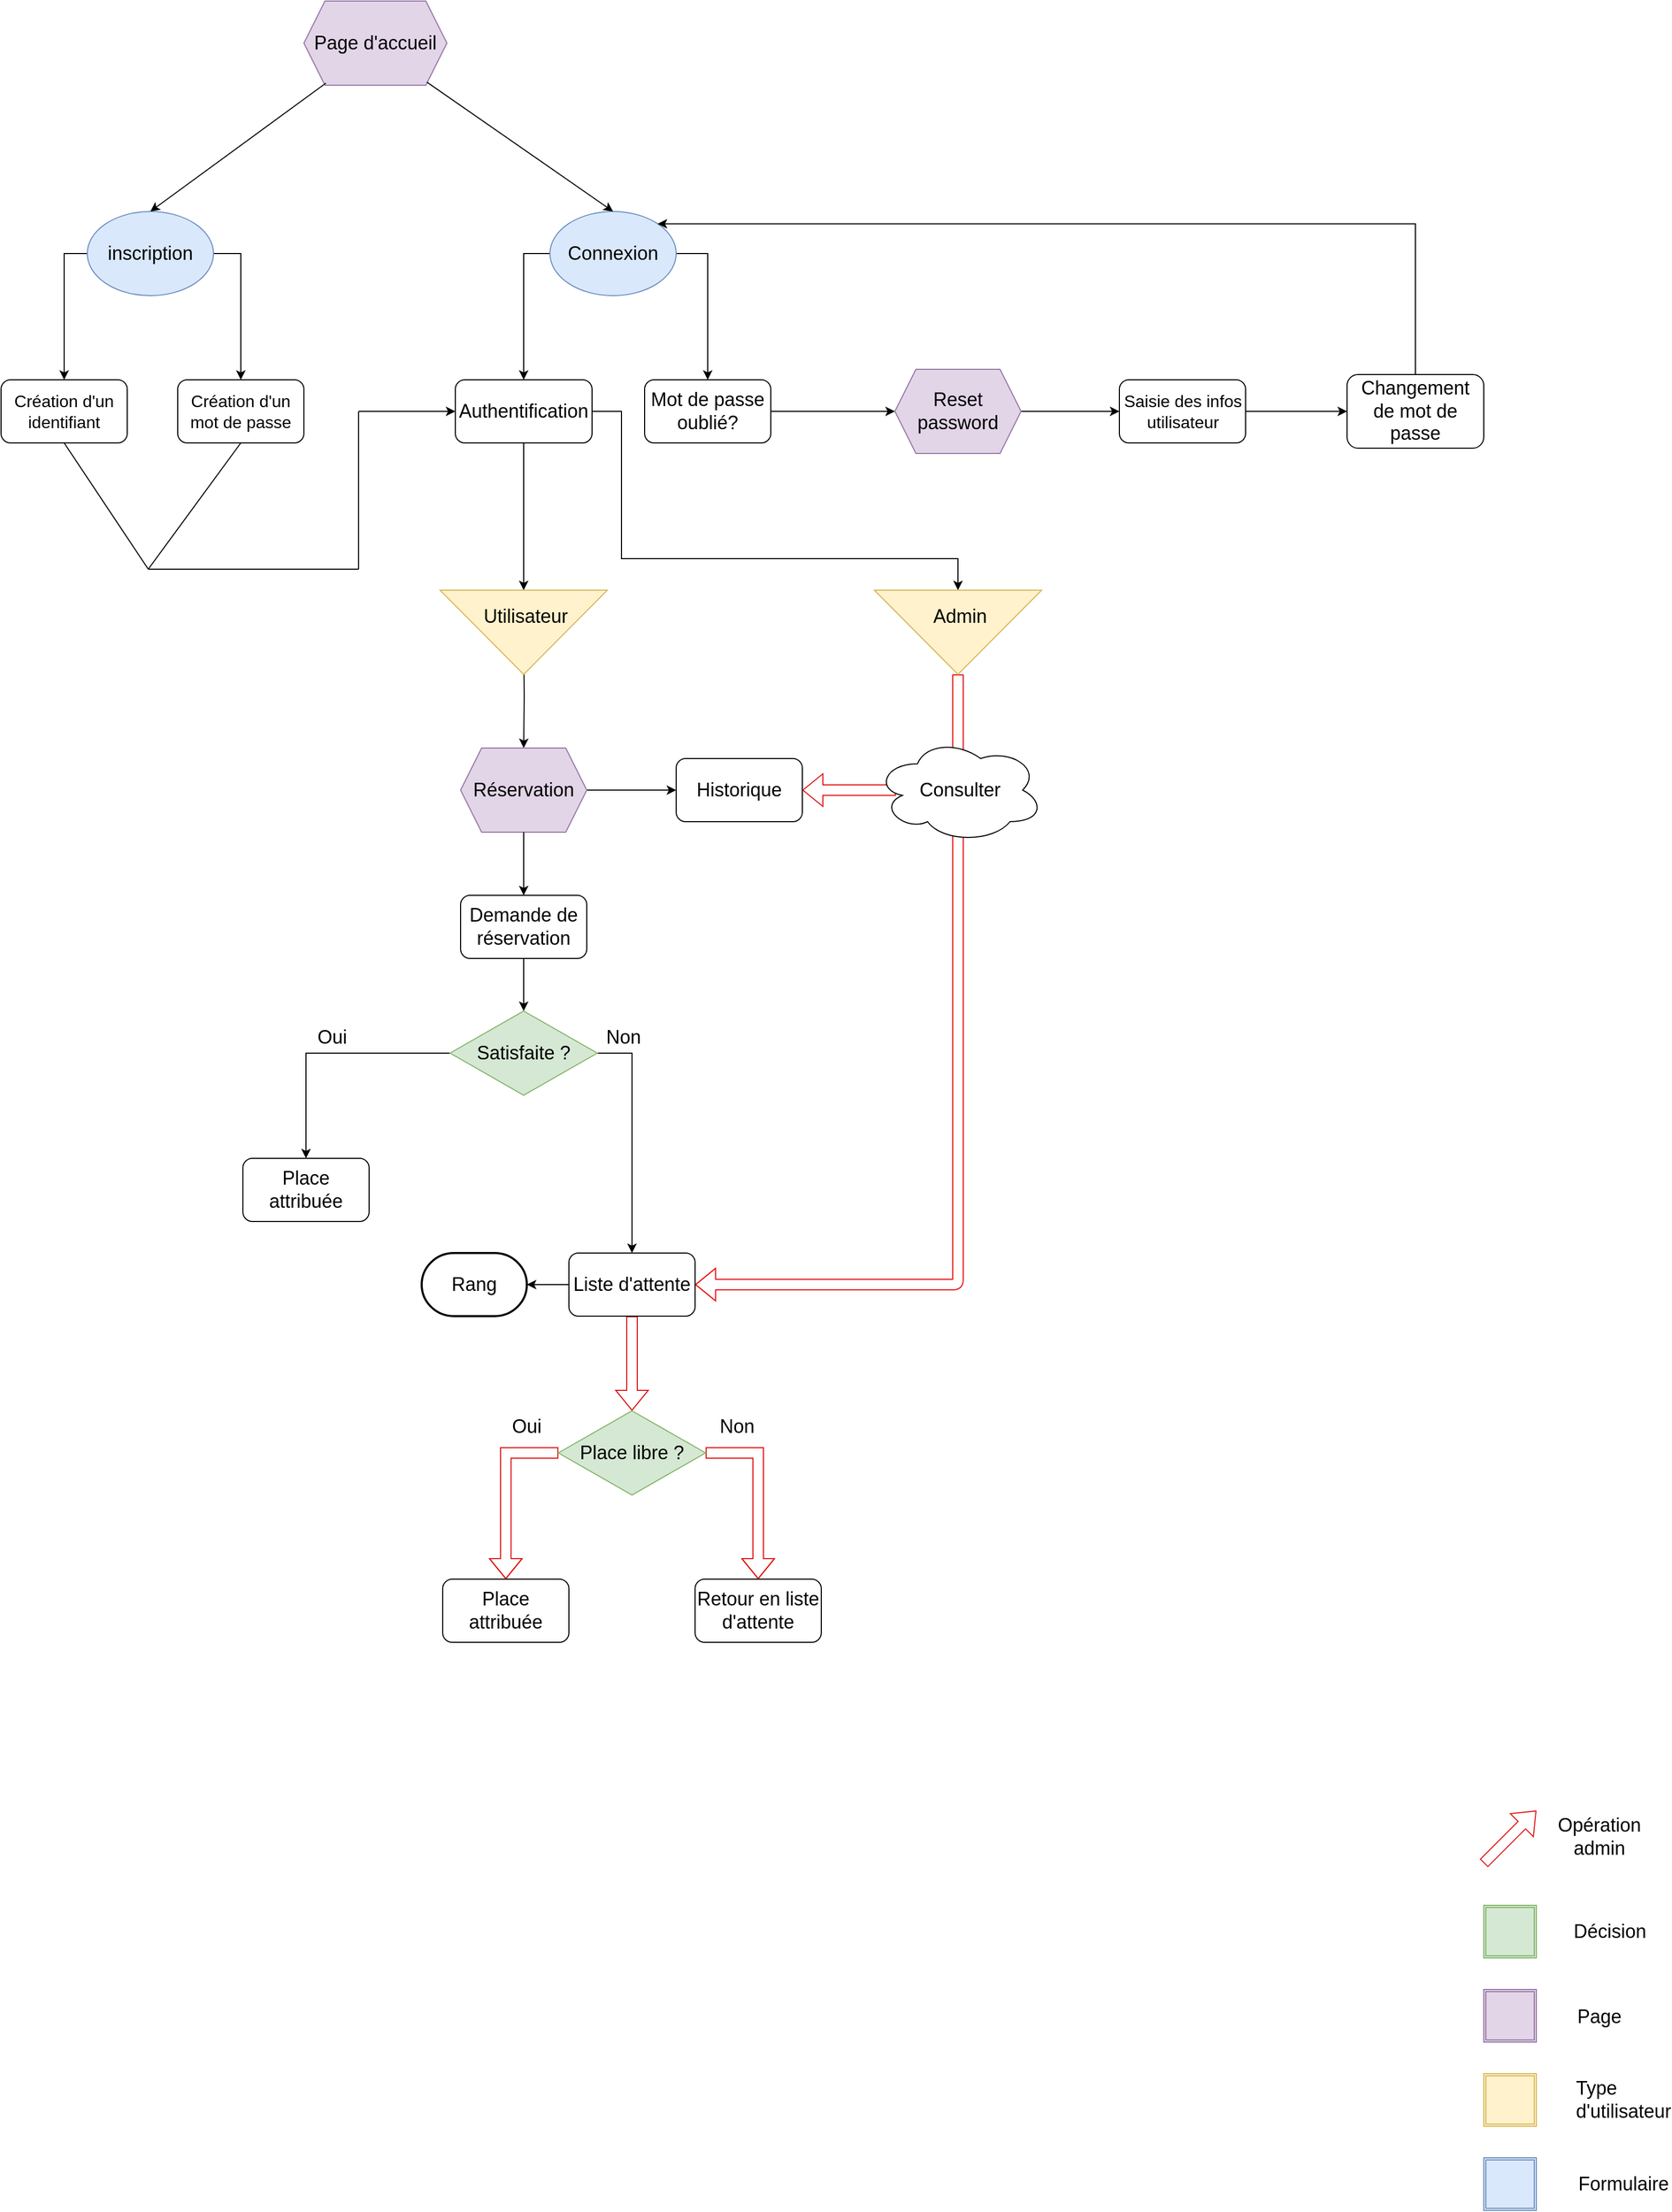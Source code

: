 <mxfile version="24.7.14">
  <diagram name="Page-1" id="_m0mcT-LbZxMVgwSGdpl">
    <mxGraphModel dx="3434" dy="1418" grid="1" gridSize="10" guides="1" tooltips="1" connect="1" arrows="1" fold="1" page="1" pageScale="1" pageWidth="827" pageHeight="1169" background="#ffffff" math="0" shadow="0">
      <root>
        <mxCell id="0" />
        <mxCell id="1" parent="0" />
        <mxCell id="J0kD0AisD5n4wsnxr1aG-7" style="edgeStyle=orthogonalEdgeStyle;rounded=0;orthogonalLoop=1;jettySize=auto;html=1;exitX=0;exitY=0.5;exitDx=0;exitDy=0;entryX=0.5;entryY=0;entryDx=0;entryDy=0;" edge="1" parent="1" source="J0kD0AisD5n4wsnxr1aG-4" target="J0kD0AisD5n4wsnxr1aG-5">
          <mxGeometry relative="1" as="geometry" />
        </mxCell>
        <mxCell id="J0kD0AisD5n4wsnxr1aG-8" style="edgeStyle=orthogonalEdgeStyle;rounded=0;orthogonalLoop=1;jettySize=auto;html=1;exitX=1;exitY=0.5;exitDx=0;exitDy=0;entryX=0.5;entryY=0;entryDx=0;entryDy=0;" edge="1" parent="1" source="J0kD0AisD5n4wsnxr1aG-4" target="J0kD0AisD5n4wsnxr1aG-6">
          <mxGeometry relative="1" as="geometry" />
        </mxCell>
        <mxCell id="J0kD0AisD5n4wsnxr1aG-4" value="&lt;font style=&quot;font-size: 18px;&quot;&gt;inscription&lt;/font&gt;" style="ellipse;whiteSpace=wrap;html=1;fillColor=#dae8fc;strokeColor=#6c8ebf;" vertex="1" parent="1">
          <mxGeometry x="-698" y="410" width="120" height="80" as="geometry" />
        </mxCell>
        <mxCell id="J0kD0AisD5n4wsnxr1aG-5" value="&lt;font size=&quot;3&quot;&gt;Création d&#39;un identifiant&lt;/font&gt;" style="rounded=1;whiteSpace=wrap;html=1;" vertex="1" parent="1">
          <mxGeometry x="-780" y="570" width="120" height="60" as="geometry" />
        </mxCell>
        <mxCell id="J0kD0AisD5n4wsnxr1aG-6" value="&lt;font size=&quot;3&quot;&gt;Création d&#39;un mot de passe&lt;/font&gt;" style="rounded=1;whiteSpace=wrap;html=1;" vertex="1" parent="1">
          <mxGeometry x="-612" y="570" width="120" height="60" as="geometry" />
        </mxCell>
        <mxCell id="J0kD0AisD5n4wsnxr1aG-10" style="edgeStyle=orthogonalEdgeStyle;rounded=0;orthogonalLoop=1;jettySize=auto;html=1;exitX=0;exitY=0.5;exitDx=0;exitDy=0;entryX=0.5;entryY=0;entryDx=0;entryDy=0;" edge="1" parent="1" source="J0kD0AisD5n4wsnxr1aG-9" target="J0kD0AisD5n4wsnxr1aG-11">
          <mxGeometry relative="1" as="geometry">
            <mxPoint x="-318" y="570" as="targetPoint" />
          </mxGeometry>
        </mxCell>
        <mxCell id="J0kD0AisD5n4wsnxr1aG-13" style="edgeStyle=orthogonalEdgeStyle;rounded=0;orthogonalLoop=1;jettySize=auto;html=1;entryX=0.5;entryY=0;entryDx=0;entryDy=0;exitX=1;exitY=0.5;exitDx=0;exitDy=0;" edge="1" parent="1" source="J0kD0AisD5n4wsnxr1aG-9" target="J0kD0AisD5n4wsnxr1aG-12">
          <mxGeometry relative="1" as="geometry">
            <mxPoint x="-78" y="510" as="targetPoint" />
          </mxGeometry>
        </mxCell>
        <mxCell id="J0kD0AisD5n4wsnxr1aG-9" value="&lt;font style=&quot;font-size: 18px;&quot;&gt;Connexion&lt;/font&gt;" style="ellipse;whiteSpace=wrap;html=1;fillColor=#dae8fc;strokeColor=#6c8ebf;" vertex="1" parent="1">
          <mxGeometry x="-258" y="410" width="120" height="80" as="geometry" />
        </mxCell>
        <mxCell id="J0kD0AisD5n4wsnxr1aG-25" style="edgeStyle=orthogonalEdgeStyle;rounded=0;orthogonalLoop=1;jettySize=auto;html=1;exitX=0.5;exitY=1;exitDx=0;exitDy=0;entryX=0.5;entryY=0;entryDx=0;entryDy=0;" edge="1" parent="1" target="J0kD0AisD5n4wsnxr1aG-35">
          <mxGeometry relative="1" as="geometry">
            <mxPoint x="-283.0" y="820" as="sourcePoint" />
            <mxPoint x="-283" y="760" as="targetPoint" />
          </mxGeometry>
        </mxCell>
        <mxCell id="J0kD0AisD5n4wsnxr1aG-52" style="edgeStyle=orthogonalEdgeStyle;rounded=0;orthogonalLoop=1;jettySize=auto;html=1;exitX=1;exitY=0.5;exitDx=0;exitDy=0;entryX=0;entryY=0.5;entryDx=0;entryDy=0;" edge="1" parent="1" source="J0kD0AisD5n4wsnxr1aG-11" target="J0kD0AisD5n4wsnxr1aG-59">
          <mxGeometry relative="1" as="geometry">
            <mxPoint x="330" y="820" as="targetPoint" />
            <Array as="points">
              <mxPoint x="-190" y="600" />
              <mxPoint x="-190" y="740" />
              <mxPoint x="130" y="740" />
            </Array>
          </mxGeometry>
        </mxCell>
        <mxCell id="J0kD0AisD5n4wsnxr1aG-11" value="&lt;font style=&quot;font-size: 18px;&quot;&gt;Authentification&lt;/font&gt;" style="rounded=1;whiteSpace=wrap;html=1;" vertex="1" parent="1">
          <mxGeometry x="-348" y="570" width="130" height="60" as="geometry" />
        </mxCell>
        <mxCell id="J0kD0AisD5n4wsnxr1aG-38" style="edgeStyle=orthogonalEdgeStyle;rounded=0;orthogonalLoop=1;jettySize=auto;html=1;exitX=1;exitY=0.5;exitDx=0;exitDy=0;entryX=0;entryY=0.5;entryDx=0;entryDy=0;" edge="1" parent="1" source="J0kD0AisD5n4wsnxr1aG-12" target="J0kD0AisD5n4wsnxr1aG-37">
          <mxGeometry relative="1" as="geometry" />
        </mxCell>
        <mxCell id="J0kD0AisD5n4wsnxr1aG-12" value="&lt;font style=&quot;font-size: 18px;&quot;&gt;Mot de passe oublié?&lt;/font&gt;" style="rounded=1;whiteSpace=wrap;html=1;" vertex="1" parent="1">
          <mxGeometry x="-168" y="570" width="120" height="60" as="geometry" />
        </mxCell>
        <mxCell id="J0kD0AisD5n4wsnxr1aG-14" value="&lt;font style=&quot;font-size: 18px;&quot;&gt;Page d&#39;accueil&lt;/font&gt;" style="shape=hexagon;perimeter=hexagonPerimeter2;whiteSpace=wrap;html=1;fixedSize=1;fillColor=#e1d5e7;strokeColor=#9673a6;" vertex="1" parent="1">
          <mxGeometry x="-492" y="210" width="136" height="80" as="geometry" />
        </mxCell>
        <mxCell id="J0kD0AisD5n4wsnxr1aG-15" value="" style="endArrow=classic;html=1;rounded=0;exitX=0.154;exitY=0.975;exitDx=0;exitDy=0;entryX=0.5;entryY=0;entryDx=0;entryDy=0;exitPerimeter=0;" edge="1" parent="1" source="J0kD0AisD5n4wsnxr1aG-14" target="J0kD0AisD5n4wsnxr1aG-4">
          <mxGeometry width="50" height="50" relative="1" as="geometry">
            <mxPoint x="-668" y="350" as="sourcePoint" />
            <mxPoint x="-618" y="300" as="targetPoint" />
          </mxGeometry>
        </mxCell>
        <mxCell id="J0kD0AisD5n4wsnxr1aG-16" value="" style="endArrow=classic;html=1;rounded=0;entryX=0.5;entryY=0;entryDx=0;entryDy=0;exitX=0.86;exitY=0.963;exitDx=0;exitDy=0;exitPerimeter=0;" edge="1" parent="1" source="J0kD0AisD5n4wsnxr1aG-14" target="J0kD0AisD5n4wsnxr1aG-9">
          <mxGeometry width="50" height="50" relative="1" as="geometry">
            <mxPoint x="-338" y="350" as="sourcePoint" />
            <mxPoint x="-288" y="300" as="targetPoint" />
          </mxGeometry>
        </mxCell>
        <mxCell id="J0kD0AisD5n4wsnxr1aG-23" style="edgeStyle=orthogonalEdgeStyle;rounded=0;orthogonalLoop=1;jettySize=auto;html=1;entryX=0;entryY=0.5;entryDx=0;entryDy=0;" edge="1" parent="1" source="J0kD0AisD5n4wsnxr1aG-19" target="J0kD0AisD5n4wsnxr1aG-20">
          <mxGeometry relative="1" as="geometry" />
        </mxCell>
        <mxCell id="J0kD0AisD5n4wsnxr1aG-19" value="&lt;font size=&quot;3&quot;&gt;Saisie des infos utilisateur&lt;/font&gt;" style="rounded=1;whiteSpace=wrap;html=1;" vertex="1" parent="1">
          <mxGeometry x="283.5" y="570" width="120" height="60" as="geometry" />
        </mxCell>
        <mxCell id="J0kD0AisD5n4wsnxr1aG-45" style="edgeStyle=orthogonalEdgeStyle;rounded=0;orthogonalLoop=1;jettySize=auto;html=1;exitX=0.5;exitY=0;exitDx=0;exitDy=0;entryX=1;entryY=0;entryDx=0;entryDy=0;" edge="1" parent="1" source="J0kD0AisD5n4wsnxr1aG-20" target="J0kD0AisD5n4wsnxr1aG-9">
          <mxGeometry relative="1" as="geometry">
            <mxPoint x="170" y="380" as="targetPoint" />
            <Array as="points">
              <mxPoint x="565" y="422" />
            </Array>
          </mxGeometry>
        </mxCell>
        <mxCell id="J0kD0AisD5n4wsnxr1aG-20" value="&lt;font style=&quot;font-size: 18px;&quot;&gt;Changement de mot de passe&lt;/font&gt;" style="rounded=1;whiteSpace=wrap;html=1;" vertex="1" parent="1">
          <mxGeometry x="500" y="565" width="130" height="70" as="geometry" />
        </mxCell>
        <mxCell id="J0kD0AisD5n4wsnxr1aG-27" value="" style="endArrow=none;html=1;rounded=0;entryX=0.5;entryY=1;entryDx=0;entryDy=0;" edge="1" parent="1" target="J0kD0AisD5n4wsnxr1aG-6">
          <mxGeometry width="50" height="50" relative="1" as="geometry">
            <mxPoint x="-640" y="750" as="sourcePoint" />
            <mxPoint x="-550" y="640" as="targetPoint" />
          </mxGeometry>
        </mxCell>
        <mxCell id="J0kD0AisD5n4wsnxr1aG-28" value="" style="endArrow=none;html=1;rounded=0;entryX=0.5;entryY=1;entryDx=0;entryDy=0;" edge="1" parent="1" target="J0kD0AisD5n4wsnxr1aG-5">
          <mxGeometry width="50" height="50" relative="1" as="geometry">
            <mxPoint x="-640" y="750" as="sourcePoint" />
            <mxPoint x="-698" y="640" as="targetPoint" />
          </mxGeometry>
        </mxCell>
        <mxCell id="J0kD0AisD5n4wsnxr1aG-32" value="" style="endArrow=none;html=1;rounded=0;" edge="1" parent="1">
          <mxGeometry width="50" height="50" relative="1" as="geometry">
            <mxPoint x="-640" y="750" as="sourcePoint" />
            <mxPoint x="-440" y="750" as="targetPoint" />
          </mxGeometry>
        </mxCell>
        <mxCell id="J0kD0AisD5n4wsnxr1aG-33" value="" style="endArrow=none;html=1;rounded=0;" edge="1" parent="1">
          <mxGeometry width="50" height="50" relative="1" as="geometry">
            <mxPoint x="-440" y="750" as="sourcePoint" />
            <mxPoint x="-440" y="600" as="targetPoint" />
          </mxGeometry>
        </mxCell>
        <mxCell id="J0kD0AisD5n4wsnxr1aG-34" value="" style="endArrow=classic;html=1;rounded=0;entryX=0;entryY=0.5;entryDx=0;entryDy=0;" edge="1" parent="1" target="J0kD0AisD5n4wsnxr1aG-11">
          <mxGeometry width="50" height="50" relative="1" as="geometry">
            <mxPoint x="-440" y="600" as="sourcePoint" />
            <mxPoint x="-360" y="580" as="targetPoint" />
          </mxGeometry>
        </mxCell>
        <mxCell id="J0kD0AisD5n4wsnxr1aG-85" style="edgeStyle=orthogonalEdgeStyle;rounded=0;orthogonalLoop=1;jettySize=auto;html=1;exitX=1;exitY=0.5;exitDx=0;exitDy=0;entryX=0;entryY=0.5;entryDx=0;entryDy=0;" edge="1" parent="1" source="J0kD0AisD5n4wsnxr1aG-35" target="J0kD0AisD5n4wsnxr1aG-81">
          <mxGeometry relative="1" as="geometry" />
        </mxCell>
        <mxCell id="J0kD0AisD5n4wsnxr1aG-35" value="Réservation" style="shape=hexagon;perimeter=hexagonPerimeter2;whiteSpace=wrap;html=1;fixedSize=1;fillColor=#e1d5e7;strokeColor=#9673a6;fontSize=18;" vertex="1" parent="1">
          <mxGeometry x="-343" y="920" width="120" height="80" as="geometry" />
        </mxCell>
        <mxCell id="J0kD0AisD5n4wsnxr1aG-42" style="edgeStyle=orthogonalEdgeStyle;rounded=0;orthogonalLoop=1;jettySize=auto;html=1;entryX=0;entryY=0.5;entryDx=0;entryDy=0;" edge="1" parent="1" source="J0kD0AisD5n4wsnxr1aG-37" target="J0kD0AisD5n4wsnxr1aG-19">
          <mxGeometry relative="1" as="geometry" />
        </mxCell>
        <mxCell id="J0kD0AisD5n4wsnxr1aG-37" value="&lt;font style=&quot;font-size: 18px;&quot;&gt;Reset password&lt;/font&gt;" style="shape=hexagon;perimeter=hexagonPerimeter2;whiteSpace=wrap;html=1;fixedSize=1;fillColor=#e1d5e7;strokeColor=#9673a6;" vertex="1" parent="1">
          <mxGeometry x="70" y="560" width="120" height="80" as="geometry" />
        </mxCell>
        <mxCell id="J0kD0AisD5n4wsnxr1aG-67" style="edgeStyle=orthogonalEdgeStyle;rounded=0;orthogonalLoop=1;jettySize=auto;html=1;exitX=0.5;exitY=1;exitDx=0;exitDy=0;entryX=0.5;entryY=0;entryDx=0;entryDy=0;" edge="1" parent="1" source="J0kD0AisD5n4wsnxr1aG-41" target="J0kD0AisD5n4wsnxr1aG-65">
          <mxGeometry relative="1" as="geometry" />
        </mxCell>
        <mxCell id="J0kD0AisD5n4wsnxr1aG-41" value="&lt;font style=&quot;font-size: 18px;&quot;&gt;Demande de réservation&lt;/font&gt;" style="rounded=1;whiteSpace=wrap;html=1;" vertex="1" parent="1">
          <mxGeometry x="-343" y="1060" width="120" height="60" as="geometry" />
        </mxCell>
        <mxCell id="J0kD0AisD5n4wsnxr1aG-47" style="edgeStyle=orthogonalEdgeStyle;rounded=0;orthogonalLoop=1;jettySize=auto;html=1;exitX=0.5;exitY=1;exitDx=0;exitDy=0;entryX=0.5;entryY=0;entryDx=0;entryDy=0;" edge="1" parent="1" source="J0kD0AisD5n4wsnxr1aG-35" target="J0kD0AisD5n4wsnxr1aG-41">
          <mxGeometry relative="1" as="geometry" />
        </mxCell>
        <mxCell id="J0kD0AisD5n4wsnxr1aG-55" value="" style="edgeStyle=orthogonalEdgeStyle;rounded=0;orthogonalLoop=1;jettySize=auto;html=1;exitX=0.5;exitY=1;exitDx=0;exitDy=0;entryX=0.5;entryY=0;entryDx=0;entryDy=0;" edge="1" parent="1" source="J0kD0AisD5n4wsnxr1aG-11">
          <mxGeometry relative="1" as="geometry">
            <mxPoint x="-283" y="630" as="sourcePoint" />
            <mxPoint x="-283.0" y="770" as="targetPoint" />
          </mxGeometry>
        </mxCell>
        <mxCell id="J0kD0AisD5n4wsnxr1aG-56" value="" style="triangle;whiteSpace=wrap;html=1;direction=south;fillColor=#fff2cc;strokeColor=#d6b656;" vertex="1" parent="1">
          <mxGeometry x="-362.5" y="770" width="159" height="80" as="geometry" />
        </mxCell>
        <mxCell id="J0kD0AisD5n4wsnxr1aG-57" value="&lt;font style=&quot;font-size: 18px;&quot;&gt;Utilisateur&lt;/font&gt;" style="text;html=1;align=center;verticalAlign=middle;whiteSpace=wrap;rounded=0;" vertex="1" parent="1">
          <mxGeometry x="-311.5" y="780" width="60" height="30" as="geometry" />
        </mxCell>
        <mxCell id="J0kD0AisD5n4wsnxr1aG-75" style="edgeStyle=orthogonalEdgeStyle;rounded=1;orthogonalLoop=1;jettySize=auto;html=1;exitX=1;exitY=0.5;exitDx=0;exitDy=0;entryX=1;entryY=0.5;entryDx=0;entryDy=0;strokeColor=#e60f0f;curved=0;shape=flexArrow;" edge="1" parent="1" source="J0kD0AisD5n4wsnxr1aG-59" target="J0kD0AisD5n4wsnxr1aG-69">
          <mxGeometry relative="1" as="geometry">
            <Array as="points">
              <mxPoint x="130" y="1430" />
            </Array>
          </mxGeometry>
        </mxCell>
        <mxCell id="J0kD0AisD5n4wsnxr1aG-59" value="" style="triangle;whiteSpace=wrap;html=1;direction=south;fillColor=#fff2cc;strokeColor=#d6b656;" vertex="1" parent="1">
          <mxGeometry x="50.5" y="770" width="159" height="80" as="geometry" />
        </mxCell>
        <mxCell id="J0kD0AisD5n4wsnxr1aG-60" value="&lt;font style=&quot;font-size: 18px;&quot;&gt;Admin&lt;/font&gt;" style="text;html=1;align=center;verticalAlign=middle;whiteSpace=wrap;rounded=0;" vertex="1" parent="1">
          <mxGeometry x="101.5" y="780" width="60" height="30" as="geometry" />
        </mxCell>
        <mxCell id="J0kD0AisD5n4wsnxr1aG-70" style="edgeStyle=orthogonalEdgeStyle;rounded=0;orthogonalLoop=1;jettySize=auto;html=1;entryX=0.5;entryY=0;entryDx=0;entryDy=0;exitX=0;exitY=0.5;exitDx=0;exitDy=0;" edge="1" parent="1" source="J0kD0AisD5n4wsnxr1aG-65" target="J0kD0AisD5n4wsnxr1aG-68">
          <mxGeometry relative="1" as="geometry">
            <mxPoint x="-435.0" y="1210" as="sourcePoint" />
          </mxGeometry>
        </mxCell>
        <mxCell id="J0kD0AisD5n4wsnxr1aG-71" style="edgeStyle=orthogonalEdgeStyle;rounded=0;orthogonalLoop=1;jettySize=auto;html=1;exitX=1;exitY=0.5;exitDx=0;exitDy=0;entryX=0.5;entryY=0;entryDx=0;entryDy=0;" edge="1" parent="1" source="J0kD0AisD5n4wsnxr1aG-65" target="J0kD0AisD5n4wsnxr1aG-69">
          <mxGeometry relative="1" as="geometry" />
        </mxCell>
        <mxCell id="J0kD0AisD5n4wsnxr1aG-65" value="&lt;font style=&quot;font-size: 18px;&quot;&gt;Satisfaite ?&lt;/font&gt;" style="rhombus;whiteSpace=wrap;html=1;fillColor=#d5e8d4;strokeColor=#82b366;" vertex="1" parent="1">
          <mxGeometry x="-353" y="1170" width="140" height="80" as="geometry" />
        </mxCell>
        <mxCell id="J0kD0AisD5n4wsnxr1aG-68" value="&lt;font style=&quot;font-size: 18px;&quot;&gt;Place attribuée&lt;/font&gt;" style="rounded=1;whiteSpace=wrap;html=1;" vertex="1" parent="1">
          <mxGeometry x="-550" y="1310" width="120" height="60" as="geometry" />
        </mxCell>
        <mxCell id="J0kD0AisD5n4wsnxr1aG-79" style="edgeStyle=orthogonalEdgeStyle;rounded=0;orthogonalLoop=1;jettySize=auto;html=1;exitX=0.5;exitY=1;exitDx=0;exitDy=0;entryX=0.5;entryY=0;entryDx=0;entryDy=0;shape=flexArrow;strokeColor=#dd0e0e;" edge="1" parent="1" source="J0kD0AisD5n4wsnxr1aG-69" target="J0kD0AisD5n4wsnxr1aG-78">
          <mxGeometry relative="1" as="geometry" />
        </mxCell>
        <mxCell id="J0kD0AisD5n4wsnxr1aG-88" style="edgeStyle=orthogonalEdgeStyle;rounded=0;orthogonalLoop=1;jettySize=auto;html=1;exitX=0;exitY=0.5;exitDx=0;exitDy=0;entryX=1;entryY=0.5;entryDx=0;entryDy=0;entryPerimeter=0;" edge="1" parent="1" source="J0kD0AisD5n4wsnxr1aG-69" target="J0kD0AisD5n4wsnxr1aG-90">
          <mxGeometry relative="1" as="geometry">
            <mxPoint x="-310" y="1429.778" as="targetPoint" />
          </mxGeometry>
        </mxCell>
        <mxCell id="J0kD0AisD5n4wsnxr1aG-69" value="&lt;font style=&quot;font-size: 18px;&quot;&gt;Liste d&#39;attente&lt;/font&gt;" style="rounded=1;whiteSpace=wrap;html=1;" vertex="1" parent="1">
          <mxGeometry x="-240" y="1400" width="120" height="60" as="geometry" />
        </mxCell>
        <mxCell id="J0kD0AisD5n4wsnxr1aG-72" value="&lt;span style=&quot;font-size: 18px;&quot;&gt;Oui&lt;/span&gt;" style="text;html=1;align=center;verticalAlign=middle;whiteSpace=wrap;rounded=0;" vertex="1" parent="1">
          <mxGeometry x="-495" y="1180" width="60" height="30" as="geometry" />
        </mxCell>
        <mxCell id="J0kD0AisD5n4wsnxr1aG-74" value="&lt;span style=&quot;font-size: 18px;&quot;&gt;Non&lt;/span&gt;" style="text;html=1;align=center;verticalAlign=middle;whiteSpace=wrap;rounded=0;" vertex="1" parent="1">
          <mxGeometry x="-218" y="1180" width="60" height="30" as="geometry" />
        </mxCell>
        <mxCell id="J0kD0AisD5n4wsnxr1aG-84" style="edgeStyle=orthogonalEdgeStyle;rounded=0;orthogonalLoop=1;jettySize=auto;html=1;exitX=0.122;exitY=0.5;exitDx=0;exitDy=0;exitPerimeter=0;shape=flexArrow;strokeColor=#e11414;" edge="1" parent="1" source="J0kD0AisD5n4wsnxr1aG-77" target="J0kD0AisD5n4wsnxr1aG-81">
          <mxGeometry relative="1" as="geometry" />
        </mxCell>
        <mxCell id="J0kD0AisD5n4wsnxr1aG-77" value="&lt;font style=&quot;font-size: 18px;&quot;&gt;Consulter&lt;/font&gt;" style="ellipse;shape=cloud;whiteSpace=wrap;html=1;" vertex="1" parent="1">
          <mxGeometry x="51.5" y="910" width="160" height="100" as="geometry" />
        </mxCell>
        <mxCell id="J0kD0AisD5n4wsnxr1aG-93" style="edgeStyle=orthogonalEdgeStyle;rounded=0;orthogonalLoop=1;jettySize=auto;html=1;exitX=0;exitY=0.5;exitDx=0;exitDy=0;entryX=0.5;entryY=0;entryDx=0;entryDy=0;shape=flexArrow;strokeColor=#db1414;shadow=0;" edge="1" parent="1" source="J0kD0AisD5n4wsnxr1aG-78" target="J0kD0AisD5n4wsnxr1aG-91">
          <mxGeometry relative="1" as="geometry" />
        </mxCell>
        <mxCell id="J0kD0AisD5n4wsnxr1aG-94" style="edgeStyle=orthogonalEdgeStyle;rounded=0;orthogonalLoop=1;jettySize=auto;html=1;exitX=1;exitY=0.5;exitDx=0;exitDy=0;entryX=0.5;entryY=0;entryDx=0;entryDy=0;strokeColor=#e01010;shape=flexArrow;" edge="1" parent="1" source="J0kD0AisD5n4wsnxr1aG-78" target="J0kD0AisD5n4wsnxr1aG-92">
          <mxGeometry relative="1" as="geometry" />
        </mxCell>
        <mxCell id="J0kD0AisD5n4wsnxr1aG-78" value="&lt;font style=&quot;font-size: 18px;&quot;&gt;Place libre ?&lt;/font&gt;" style="rhombus;whiteSpace=wrap;html=1;fillColor=#d5e8d4;strokeColor=#82b366;" vertex="1" parent="1">
          <mxGeometry x="-250" y="1550" width="140" height="80" as="geometry" />
        </mxCell>
        <mxCell id="J0kD0AisD5n4wsnxr1aG-81" value="&lt;font style=&quot;font-size: 18px;&quot;&gt;Historique&lt;/font&gt;" style="rounded=1;whiteSpace=wrap;html=1;" vertex="1" parent="1">
          <mxGeometry x="-138" y="930" width="120" height="60" as="geometry" />
        </mxCell>
        <mxCell id="J0kD0AisD5n4wsnxr1aG-90" value="&lt;font style=&quot;font-size: 18px;&quot;&gt;Rang&lt;/font&gt;" style="strokeWidth=2;html=1;shape=mxgraph.flowchart.terminator;whiteSpace=wrap;" vertex="1" parent="1">
          <mxGeometry x="-380" y="1400" width="100" height="60" as="geometry" />
        </mxCell>
        <mxCell id="J0kD0AisD5n4wsnxr1aG-91" value="&lt;font style=&quot;font-size: 18px;&quot;&gt;Place attribuée&lt;/font&gt;" style="rounded=1;whiteSpace=wrap;html=1;" vertex="1" parent="1">
          <mxGeometry x="-360" y="1710" width="120" height="60" as="geometry" />
        </mxCell>
        <mxCell id="J0kD0AisD5n4wsnxr1aG-92" value="&lt;font style=&quot;font-size: 18px;&quot;&gt;Retour en liste d&#39;attente&lt;/font&gt;" style="rounded=1;whiteSpace=wrap;html=1;" vertex="1" parent="1">
          <mxGeometry x="-120" y="1710" width="120" height="60" as="geometry" />
        </mxCell>
        <mxCell id="J0kD0AisD5n4wsnxr1aG-95" value="&lt;font style=&quot;font-size: 18px;&quot;&gt;Oui&lt;/font&gt;" style="text;html=1;align=center;verticalAlign=middle;whiteSpace=wrap;rounded=0;" vertex="1" parent="1">
          <mxGeometry x="-310" y="1550" width="60" height="30" as="geometry" />
        </mxCell>
        <mxCell id="J0kD0AisD5n4wsnxr1aG-97" value="&lt;font style=&quot;font-size: 18px;&quot;&gt;Non&lt;/font&gt;" style="text;html=1;align=center;verticalAlign=middle;whiteSpace=wrap;rounded=0;" vertex="1" parent="1">
          <mxGeometry x="-110" y="1550" width="60" height="30" as="geometry" />
        </mxCell>
        <mxCell id="J0kD0AisD5n4wsnxr1aG-98" value="" style="shape=ext;double=1;whiteSpace=wrap;html=1;aspect=fixed;fillColor=#d5e8d4;strokeColor=#82b366;" vertex="1" parent="1">
          <mxGeometry x="630" y="2020" width="50" height="50" as="geometry" />
        </mxCell>
        <mxCell id="J0kD0AisD5n4wsnxr1aG-99" value="&lt;span style=&quot;font-size: 18px;&quot;&gt;Décision&lt;/span&gt;" style="text;html=1;align=center;verticalAlign=middle;whiteSpace=wrap;rounded=0;" vertex="1" parent="1">
          <mxGeometry x="720" y="2030" width="60" height="30" as="geometry" />
        </mxCell>
        <mxCell id="J0kD0AisD5n4wsnxr1aG-100" value="" style="shape=ext;double=1;whiteSpace=wrap;html=1;aspect=fixed;fillColor=#e1d5e7;strokeColor=#9673a6;" vertex="1" parent="1">
          <mxGeometry x="630" y="2100" width="50" height="50" as="geometry" />
        </mxCell>
        <mxCell id="J0kD0AisD5n4wsnxr1aG-101" value="&lt;div style=&quot;text-align: justify;&quot;&gt;&lt;span style=&quot;font-size: 18px; background-color: initial;&quot;&gt;Page&lt;/span&gt;&lt;/div&gt;" style="text;html=1;align=center;verticalAlign=middle;whiteSpace=wrap;rounded=0;" vertex="1" parent="1">
          <mxGeometry x="710" y="2111" width="60" height="30" as="geometry" />
        </mxCell>
        <mxCell id="J0kD0AisD5n4wsnxr1aG-102" value="" style="shape=ext;double=1;whiteSpace=wrap;html=1;aspect=fixed;fillColor=#fff2cc;strokeColor=#d6b656;" vertex="1" parent="1">
          <mxGeometry x="630" y="2180" width="50" height="50" as="geometry" />
        </mxCell>
        <mxCell id="J0kD0AisD5n4wsnxr1aG-103" value="&lt;div style=&quot;text-align: justify;&quot;&gt;&lt;span style=&quot;font-size: 18px; background-color: initial;&quot;&gt;Type d&#39;utilisateur&lt;/span&gt;&lt;/div&gt;" style="text;html=1;align=center;verticalAlign=middle;whiteSpace=wrap;rounded=0;" vertex="1" parent="1">
          <mxGeometry x="733" y="2190" width="60" height="30" as="geometry" />
        </mxCell>
        <mxCell id="J0kD0AisD5n4wsnxr1aG-104" value="" style="shape=ext;double=1;whiteSpace=wrap;html=1;aspect=fixed;fillColor=#dae8fc;strokeColor=#6c8ebf;" vertex="1" parent="1">
          <mxGeometry x="630" y="2260" width="50" height="50" as="geometry" />
        </mxCell>
        <mxCell id="J0kD0AisD5n4wsnxr1aG-105" value="&lt;font style=&quot;font-size: 18px;&quot;&gt;Formulaire&lt;/font&gt;" style="text;html=1;align=center;verticalAlign=middle;whiteSpace=wrap;rounded=0;" vertex="1" parent="1">
          <mxGeometry x="733" y="2270" width="60" height="30" as="geometry" />
        </mxCell>
        <mxCell id="J0kD0AisD5n4wsnxr1aG-106" value="" style="shape=flexArrow;endArrow=classic;html=1;rounded=0;strokeColor=#e51515;" edge="1" parent="1">
          <mxGeometry width="50" height="50" relative="1" as="geometry">
            <mxPoint x="630" y="1980" as="sourcePoint" />
            <mxPoint x="680" y="1930" as="targetPoint" />
          </mxGeometry>
        </mxCell>
        <mxCell id="J0kD0AisD5n4wsnxr1aG-107" value="&lt;font style=&quot;font-size: 18px;&quot;&gt;Opération admin&lt;/font&gt;" style="text;html=1;align=center;verticalAlign=middle;whiteSpace=wrap;rounded=0;" vertex="1" parent="1">
          <mxGeometry x="710" y="1940" width="60" height="30" as="geometry" />
        </mxCell>
      </root>
    </mxGraphModel>
  </diagram>
</mxfile>
